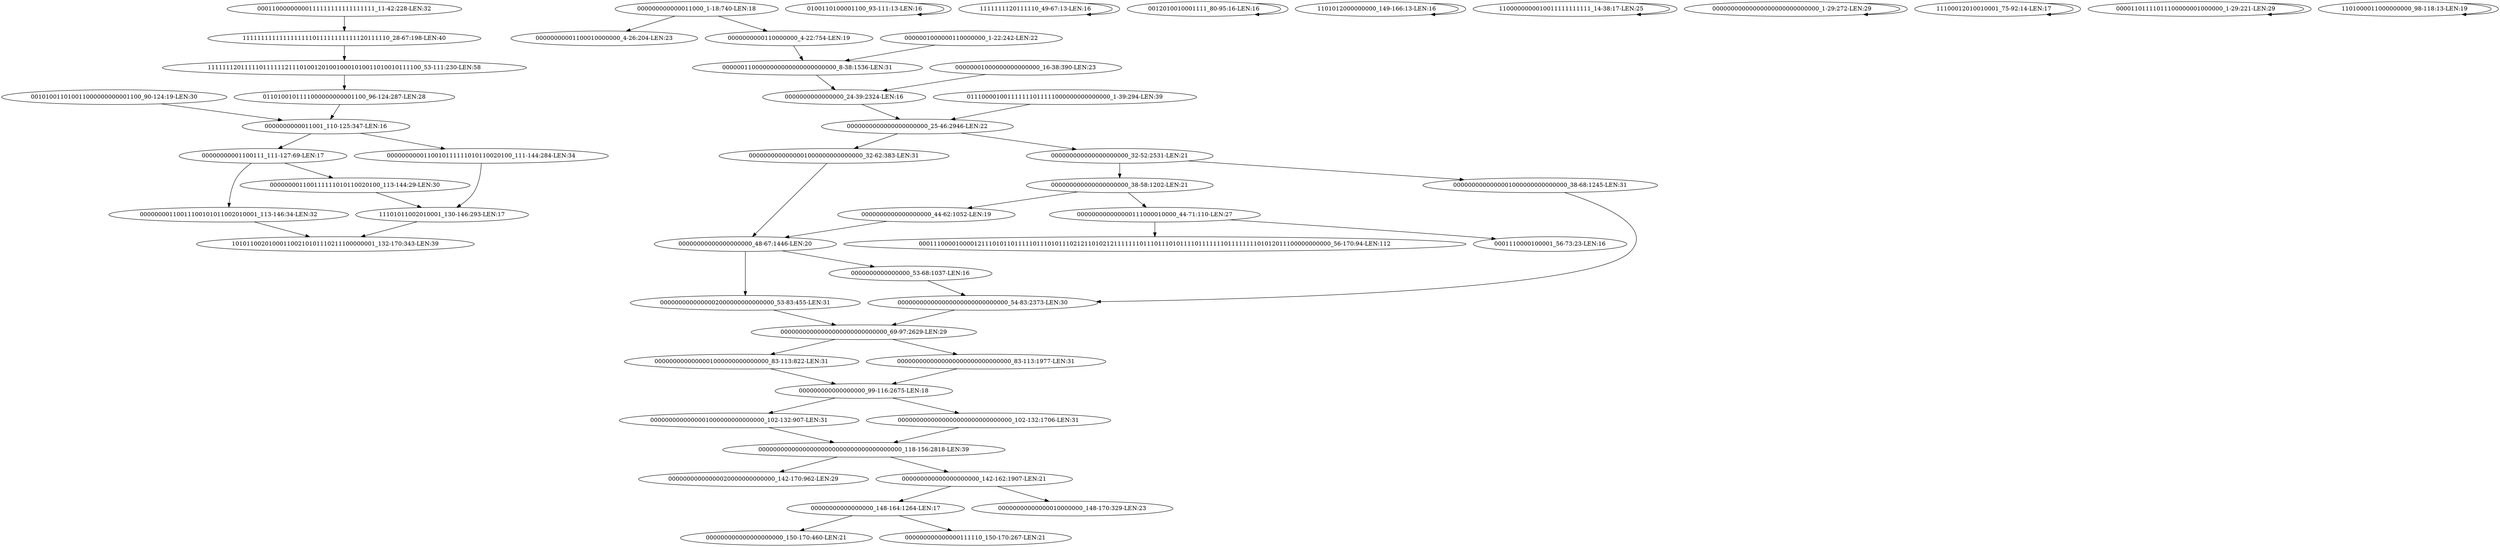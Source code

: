 digraph G {
    "0110100101111000000000001100_96-124:287-LEN:28" -> "0000000000011001_110-125:347-LEN:16";
    "0000000000000002000000000000000_53-83:455-LEN:31" -> "00000000000000000000000000000_69-97:2629-LEN:29";
    "0000000000000000000000_25-46:2946-LEN:22" -> "000000000000000000000_32-52:2531-LEN:21";
    "0000000000000000000000_25-46:2946-LEN:22" -> "0000000000000001000000000000000_32-62:383-LEN:31";
    "0000000000110000000_4-22:754-LEN:19" -> "0000001100000000000000000000000_8-38:1536-LEN:31";
    "0000000000000001000000000000000_102-132:907-LEN:31" -> "000000000000000000000000000000000000000_118-156:2818-LEN:39";
    "0100110100001100_93-111:13-LEN:16" -> "0100110100001100_93-111:13-LEN:16";
    "00011000000000111111111111111111_11-42:228-LEN:32" -> "1111111111111111111011111111111120111110_28-67:198-LEN:40";
    "00000000110011100101011002010001_113-146:34-LEN:32" -> "101011002010001100210101110211100000001_132-170:343-LEN:39";
    "000000001100111111010110020100_113-144:29-LEN:30" -> "11101011002010001_130-146:293-LEN:17";
    "11101011002010001_130-146:293-LEN:17" -> "101011002010001100210101110211100000001_132-170:343-LEN:39";
    "1111111120111110_49-67:13-LEN:16" -> "1111111120111110_49-67:13-LEN:16";
    "0012010010001111_80-95:16-LEN:16" -> "0012010010001111_80-95:16-LEN:16";
    "00000000001100111_111-127:69-LEN:17" -> "00000000110011100101011002010001_113-146:34-LEN:32";
    "00000000001100111_111-127:69-LEN:17" -> "000000001100111111010110020100_113-144:29-LEN:30";
    "000000000000000000000000000000000000000_118-156:2818-LEN:39" -> "00000000000000020000000000000_142-170:962-LEN:29";
    "000000000000000000000000000000000000000_118-156:2818-LEN:39" -> "000000000000000000000_142-162:1907-LEN:21";
    "1111111201111101111112111010012010010001010011010010111100_53-111:230-LEN:58" -> "0110100101111000000000001100_96-124:287-LEN:28";
    "1101012000000000_149-166:13-LEN:16" -> "1101012000000000_149-166:13-LEN:16";
    "00000000000000000000_48-67:1446-LEN:20" -> "0000000000000002000000000000000_53-83:455-LEN:31";
    "00000000000000000000_48-67:1446-LEN:20" -> "0000000000000000_53-68:1037-LEN:16";
    "0000001100000000000000000000000_8-38:1536-LEN:31" -> "0000000000000000_24-39:2324-LEN:16";
    "00000000000000000000000000000_69-97:2629-LEN:29" -> "0000000000000001000000000000000_83-113:822-LEN:31";
    "00000000000000000000000000000_69-97:2629-LEN:29" -> "0000000000000000000000000000000_83-113:1977-LEN:31";
    "1100000000010011111111111_14-38:17-LEN:25" -> "1100000000010011111111111_14-38:17-LEN:25";
    "00000001000000000000000_16-38:390-LEN:23" -> "0000000000000000_24-39:2324-LEN:16";
    "000000000000011000_1-18:740-LEN:18" -> "0000000000110000000_4-22:754-LEN:19";
    "000000000000011000_1-18:740-LEN:18" -> "00000000001100010000000_4-26:204-LEN:23";
    "000000000000000000_99-116:2675-LEN:18" -> "0000000000000001000000000000000_102-132:907-LEN:31";
    "000000000000000000_99-116:2675-LEN:18" -> "0000000000000000000000000000000_102-132:1706-LEN:31";
    "0000000000000001000000000000000_83-113:822-LEN:31" -> "000000000000000000_99-116:2675-LEN:18";
    "011100001001111111011111000000000000000_1-39:294-LEN:39" -> "0000000000000000000000_25-46:2946-LEN:22";
    "0000000000000000000000000000000_102-132:1706-LEN:31" -> "000000000000000000000000000000000000000_118-156:2818-LEN:39";
    "0000000000000000000000000000000_83-113:1977-LEN:31" -> "000000000000000000_99-116:2675-LEN:18";
    "000000000000000000000_32-52:2531-LEN:21" -> "0000000000000001000000000000000_38-68:1245-LEN:31";
    "000000000000000000000_32-52:2531-LEN:21" -> "000000000000000000000_38-58:1202-LEN:21";
    "001010011010011000000000001100_90-124:19-LEN:30" -> "0000000000011001_110-125:347-LEN:16";
    "000000000000000000000000000000_54-83:2373-LEN:30" -> "00000000000000000000000000000_69-97:2629-LEN:29";
    "0000000000000001000000000000000_32-62:383-LEN:31" -> "00000000000000000000_48-67:1446-LEN:20";
    "0000000000110010111111010110020100_111-144:284-LEN:34" -> "11101011002010001_130-146:293-LEN:17";
    "0000000000000001000000000000000_38-68:1245-LEN:31" -> "000000000000000000000000000000_54-83:2373-LEN:30";
    "00000000000000000_148-164:1264-LEN:17" -> "000000000000000000000_150-170:460-LEN:21";
    "00000000000000000_148-164:1264-LEN:17" -> "000000000000000111110_150-170:267-LEN:21";
    "0000000000000000_53-68:1037-LEN:16" -> "000000000000000000000000000000_54-83:2373-LEN:30";
    "000000000000000000000_142-162:1907-LEN:21" -> "00000000000000000_148-164:1264-LEN:17";
    "000000000000000000000_142-162:1907-LEN:21" -> "00000000000000010000000_148-170:329-LEN:23";
    "00000000000000000000000000000_1-29:272-LEN:29" -> "00000000000000000000000000000_1-29:272-LEN:29";
    "0000000000000000000_44-62:1052-LEN:19" -> "00000000000000000000_48-67:1446-LEN:20";
    "000000000000000111000010000_44-71:110-LEN:27" -> "0001110000100001211101011011111011101011102121101021211111110111011101011110111111101111111101012011100000000000_56-170:94-LEN:112";
    "000000000000000111000010000_44-71:110-LEN:27" -> "0001110000100001_56-73:23-LEN:16";
    "11100012010010001_75-92:14-LEN:17" -> "11100012010010001_75-92:14-LEN:17";
    "00001101111011100000001000000_1-29:221-LEN:29" -> "00001101111011100000001000000_1-29:221-LEN:29";
    "000000000000000000000_38-58:1202-LEN:21" -> "0000000000000000000_44-62:1052-LEN:19";
    "000000000000000000000_38-58:1202-LEN:21" -> "000000000000000111000010000_44-71:110-LEN:27";
    "0000000000000000_24-39:2324-LEN:16" -> "0000000000000000000000_25-46:2946-LEN:22";
    "1101000011000000000_98-118:13-LEN:19" -> "1101000011000000000_98-118:13-LEN:19";
    "0000001000000110000000_1-22:242-LEN:22" -> "0000001100000000000000000000000_8-38:1536-LEN:31";
    "1111111111111111111011111111111120111110_28-67:198-LEN:40" -> "1111111201111101111112111010012010010001010011010010111100_53-111:230-LEN:58";
    "0000000000011001_110-125:347-LEN:16" -> "00000000001100111_111-127:69-LEN:17";
    "0000000000011001_110-125:347-LEN:16" -> "0000000000110010111111010110020100_111-144:284-LEN:34";
}
